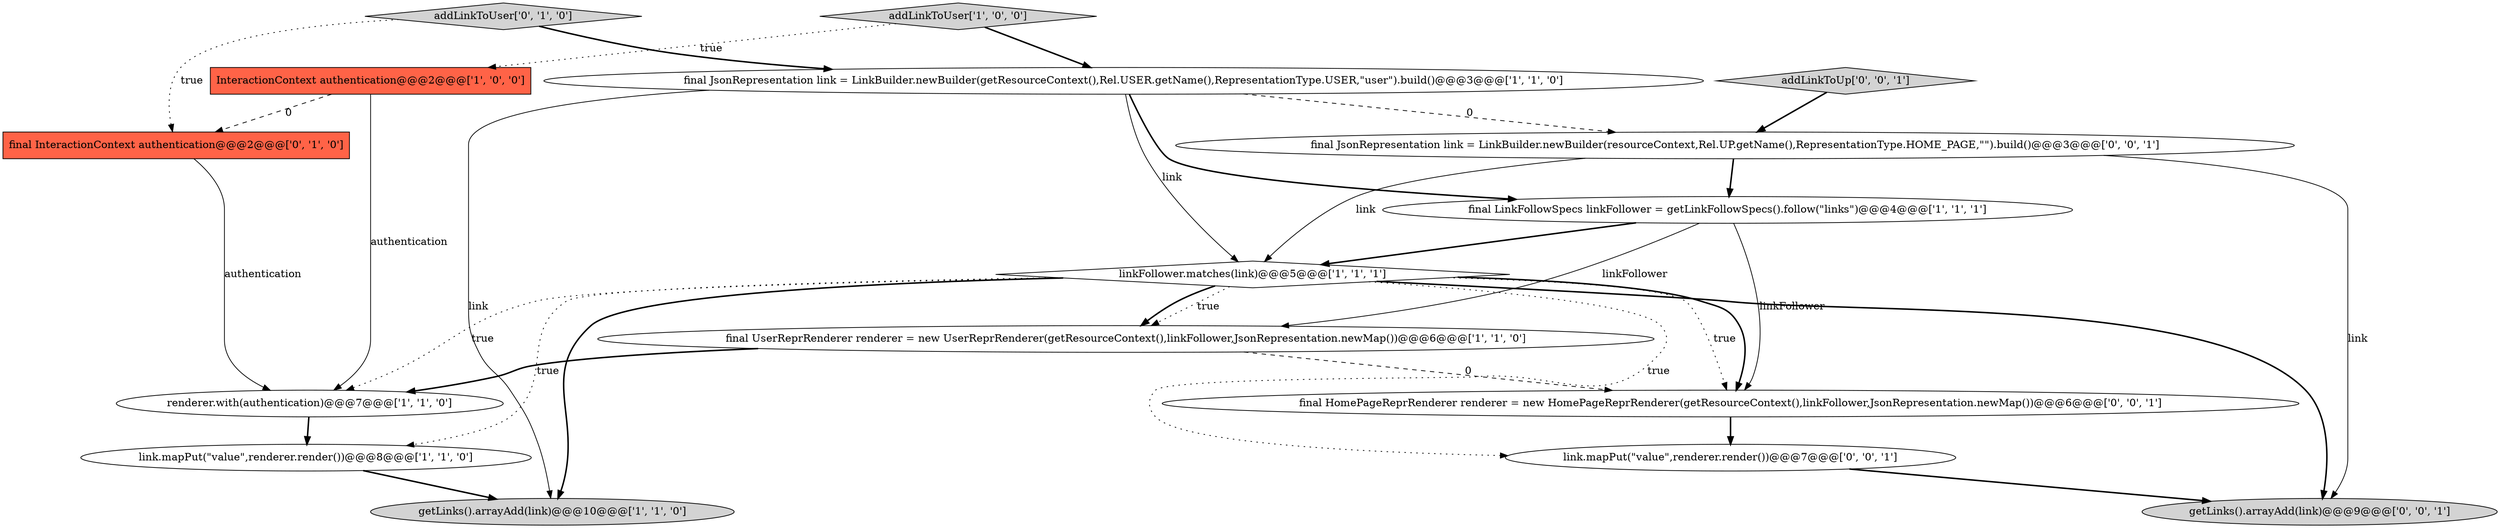 digraph {
2 [style = filled, label = "final UserReprRenderer renderer = new UserReprRenderer(getResourceContext(),linkFollower,JsonRepresentation.newMap())@@@6@@@['1', '1', '0']", fillcolor = white, shape = ellipse image = "AAA0AAABBB1BBB"];
11 [style = filled, label = "getLinks().arrayAdd(link)@@@9@@@['0', '0', '1']", fillcolor = lightgray, shape = ellipse image = "AAA0AAABBB3BBB"];
6 [style = filled, label = "InteractionContext authentication@@@2@@@['1', '0', '0']", fillcolor = tomato, shape = box image = "AAA1AAABBB1BBB"];
0 [style = filled, label = "link.mapPut(\"value\",renderer.render())@@@8@@@['1', '1', '0']", fillcolor = white, shape = ellipse image = "AAA0AAABBB1BBB"];
9 [style = filled, label = "addLinkToUser['0', '1', '0']", fillcolor = lightgray, shape = diamond image = "AAA0AAABBB2BBB"];
15 [style = filled, label = "addLinkToUp['0', '0', '1']", fillcolor = lightgray, shape = diamond image = "AAA0AAABBB3BBB"];
12 [style = filled, label = "final HomePageReprRenderer renderer = new HomePageReprRenderer(getResourceContext(),linkFollower,JsonRepresentation.newMap())@@@6@@@['0', '0', '1']", fillcolor = white, shape = ellipse image = "AAA0AAABBB3BBB"];
7 [style = filled, label = "final JsonRepresentation link = LinkBuilder.newBuilder(getResourceContext(),Rel.USER.getName(),RepresentationType.USER,\"user\").build()@@@3@@@['1', '1', '0']", fillcolor = white, shape = ellipse image = "AAA0AAABBB1BBB"];
3 [style = filled, label = "renderer.with(authentication)@@@7@@@['1', '1', '0']", fillcolor = white, shape = ellipse image = "AAA0AAABBB1BBB"];
13 [style = filled, label = "final JsonRepresentation link = LinkBuilder.newBuilder(resourceContext,Rel.UP.getName(),RepresentationType.HOME_PAGE,\"\").build()@@@3@@@['0', '0', '1']", fillcolor = white, shape = ellipse image = "AAA0AAABBB3BBB"];
14 [style = filled, label = "link.mapPut(\"value\",renderer.render())@@@7@@@['0', '0', '1']", fillcolor = white, shape = ellipse image = "AAA0AAABBB3BBB"];
4 [style = filled, label = "getLinks().arrayAdd(link)@@@10@@@['1', '1', '0']", fillcolor = lightgray, shape = ellipse image = "AAA0AAABBB1BBB"];
8 [style = filled, label = "final LinkFollowSpecs linkFollower = getLinkFollowSpecs().follow(\"links\")@@@4@@@['1', '1', '1']", fillcolor = white, shape = ellipse image = "AAA0AAABBB1BBB"];
1 [style = filled, label = "addLinkToUser['1', '0', '0']", fillcolor = lightgray, shape = diamond image = "AAA0AAABBB1BBB"];
5 [style = filled, label = "linkFollower.matches(link)@@@5@@@['1', '1', '1']", fillcolor = white, shape = diamond image = "AAA0AAABBB1BBB"];
10 [style = filled, label = "final InteractionContext authentication@@@2@@@['0', '1', '0']", fillcolor = tomato, shape = box image = "AAA1AAABBB2BBB"];
5->14 [style = dotted, label="true"];
15->13 [style = bold, label=""];
7->4 [style = solid, label="link"];
2->3 [style = bold, label=""];
8->2 [style = solid, label="linkFollower"];
8->12 [style = solid, label="linkFollower"];
5->0 [style = dotted, label="true"];
5->12 [style = dotted, label="true"];
13->5 [style = solid, label="link"];
10->3 [style = solid, label="authentication"];
9->7 [style = bold, label=""];
7->8 [style = bold, label=""];
5->3 [style = dotted, label="true"];
1->7 [style = bold, label=""];
3->0 [style = bold, label=""];
6->10 [style = dashed, label="0"];
7->5 [style = solid, label="link"];
2->12 [style = dashed, label="0"];
5->2 [style = bold, label=""];
13->11 [style = solid, label="link"];
8->5 [style = bold, label=""];
5->12 [style = bold, label=""];
0->4 [style = bold, label=""];
5->4 [style = bold, label=""];
12->14 [style = bold, label=""];
7->13 [style = dashed, label="0"];
1->6 [style = dotted, label="true"];
5->11 [style = bold, label=""];
13->8 [style = bold, label=""];
9->10 [style = dotted, label="true"];
14->11 [style = bold, label=""];
6->3 [style = solid, label="authentication"];
5->2 [style = dotted, label="true"];
}
